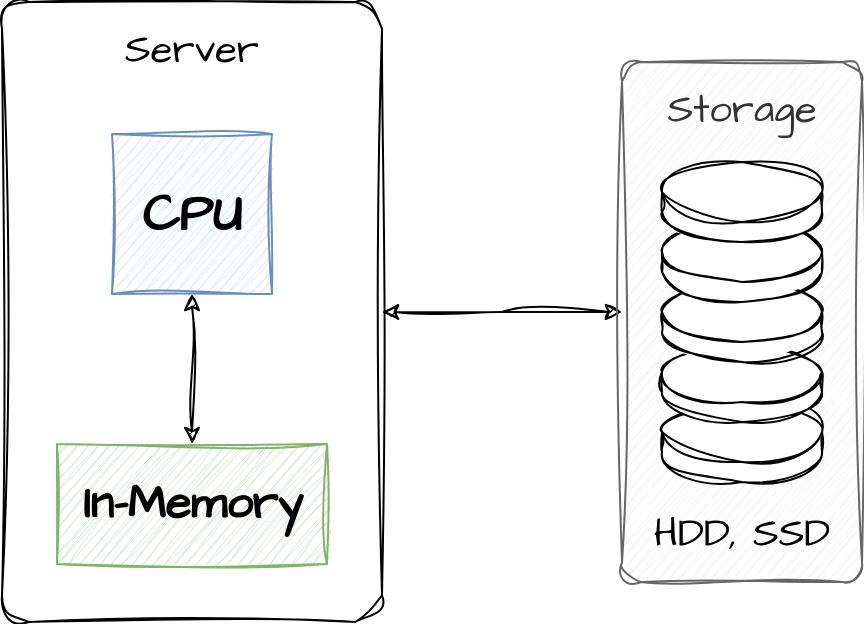 <mxfile version="21.3.7" type="device" pages="2">
  <diagram id="94qMvPIETv_ZWn0tC2q0" name="페이지-1">
    <mxGraphModel dx="1242" dy="878" grid="1" gridSize="10" guides="1" tooltips="1" connect="1" arrows="1" fold="1" page="1" pageScale="1" pageWidth="827" pageHeight="1169" math="0" shadow="0">
      <root>
        <mxCell id="0" />
        <mxCell id="1" parent="0" />
        <mxCell id="il516wzCFEfHDlfdebrS-6" style="edgeStyle=orthogonalEdgeStyle;rounded=0;sketch=1;hachureGap=4;jiggle=2;curveFitting=1;orthogonalLoop=1;jettySize=auto;html=1;exitX=1;exitY=0.5;exitDx=0;exitDy=0;entryX=0;entryY=0.5;entryDx=0;entryDy=0;entryPerimeter=0;fontFamily=Architects Daughter;fontSource=https%3A%2F%2Ffonts.googleapis.com%2Fcss%3Ffamily%3DArchitects%2BDaughter;fontSize=16;startArrow=classic;startFill=1;" parent="1" source="il516wzCFEfHDlfdebrS-1" edge="1">
          <mxGeometry relative="1" as="geometry">
            <mxPoint x="540" y="535" as="targetPoint" />
          </mxGeometry>
        </mxCell>
        <mxCell id="il516wzCFEfHDlfdebrS-1" value="Server" style="rounded=1;whiteSpace=wrap;html=1;sketch=1;hachureGap=4;jiggle=2;curveFitting=1;fontFamily=Architects Daughter;fontSource=https%3A%2F%2Ffonts.googleapis.com%2Fcss%3Ffamily%3DArchitects%2BDaughter;fontSize=20;arcSize=7;verticalAlign=top;spacingTop=5;" parent="1" vertex="1">
          <mxGeometry x="230" y="380" width="190" height="310" as="geometry" />
        </mxCell>
        <mxCell id="il516wzCFEfHDlfdebrS-7" style="edgeStyle=orthogonalEdgeStyle;rounded=0;sketch=1;hachureGap=4;jiggle=2;curveFitting=1;orthogonalLoop=1;jettySize=auto;html=1;exitX=0.5;exitY=1;exitDx=0;exitDy=0;entryX=0.5;entryY=0;entryDx=0;entryDy=0;fontFamily=Architects Daughter;fontSource=https%3A%2F%2Ffonts.googleapis.com%2Fcss%3Ffamily%3DArchitects%2BDaughter;fontSize=16;startArrow=classic;startFill=1;" parent="1" source="il516wzCFEfHDlfdebrS-3" target="il516wzCFEfHDlfdebrS-4" edge="1">
          <mxGeometry relative="1" as="geometry" />
        </mxCell>
        <mxCell id="il516wzCFEfHDlfdebrS-3" value="CPU" style="whiteSpace=wrap;html=1;aspect=fixed;sketch=1;hachureGap=4;jiggle=2;curveFitting=1;fontFamily=Architects Daughter;fontSource=https%3A%2F%2Ffonts.googleapis.com%2Fcss%3Ffamily%3DArchitects%2BDaughter;fontSize=26;fillColor=#dae8fc;strokeColor=#6c8ebf;fontStyle=1" parent="1" vertex="1">
          <mxGeometry x="285" y="446" width="80" height="80" as="geometry" />
        </mxCell>
        <mxCell id="il516wzCFEfHDlfdebrS-4" value="In-Memory" style="rounded=0;whiteSpace=wrap;html=1;sketch=1;hachureGap=4;jiggle=2;curveFitting=1;fontFamily=Architects Daughter;fontSource=https%3A%2F%2Ffonts.googleapis.com%2Fcss%3Ffamily%3DArchitects%2BDaughter;fontSize=23;fontStyle=1;fillColor=#d5e8d4;strokeColor=#82b366;" parent="1" vertex="1">
          <mxGeometry x="257.5" y="601" width="135" height="60" as="geometry" />
        </mxCell>
        <mxCell id="xiMJTRj4k28jHKi1XULa-13" value="" style="group" parent="1" vertex="1" connectable="0">
          <mxGeometry x="540" y="410" width="120" height="260" as="geometry" />
        </mxCell>
        <mxCell id="xiMJTRj4k28jHKi1XULa-2" value="Storage" style="rounded=1;whiteSpace=wrap;html=1;sketch=1;hachureGap=4;jiggle=2;curveFitting=1;fontFamily=Architects Daughter;fontSource=https%3A%2F%2Ffonts.googleapis.com%2Fcss%3Ffamily%3DArchitects%2BDaughter;fontSize=20;arcSize=8;verticalAlign=top;spacingTop=5;fillColor=#f5f5f5;fontColor=#333333;strokeColor=#666666;" parent="xiMJTRj4k28jHKi1XULa-13" vertex="1">
          <mxGeometry width="120" height="260" as="geometry" />
        </mxCell>
        <mxCell id="xiMJTRj4k28jHKi1XULa-7" value="" style="shape=cylinder3;whiteSpace=wrap;html=1;boundedLbl=1;backgroundOutline=1;size=15;sketch=1;hachureGap=4;jiggle=2;curveFitting=1;fontFamily=Architects Daughter;fontSource=https%3A%2F%2Ffonts.googleapis.com%2Fcss%3Ffamily%3DArchitects%2BDaughter;fontSize=20;" parent="xiMJTRj4k28jHKi1XULa-13" vertex="1">
          <mxGeometry x="20" y="170" width="80" height="40" as="geometry" />
        </mxCell>
        <mxCell id="xiMJTRj4k28jHKi1XULa-8" value="" style="shape=cylinder3;whiteSpace=wrap;html=1;boundedLbl=1;backgroundOutline=1;size=15;sketch=1;hachureGap=4;jiggle=2;curveFitting=1;fontFamily=Architects Daughter;fontSource=https%3A%2F%2Ffonts.googleapis.com%2Fcss%3Ffamily%3DArchitects%2BDaughter;fontSize=20;" parent="xiMJTRj4k28jHKi1XULa-13" vertex="1">
          <mxGeometry x="20" y="140" width="80" height="40" as="geometry" />
        </mxCell>
        <mxCell id="xiMJTRj4k28jHKi1XULa-9" value="" style="shape=cylinder3;whiteSpace=wrap;html=1;boundedLbl=1;backgroundOutline=1;size=15;sketch=1;hachureGap=4;jiggle=2;curveFitting=1;fontFamily=Architects Daughter;fontSource=https%3A%2F%2Ffonts.googleapis.com%2Fcss%3Ffamily%3DArchitects%2BDaughter;fontSize=20;" parent="xiMJTRj4k28jHKi1XULa-13" vertex="1">
          <mxGeometry x="20" y="110" width="80" height="40" as="geometry" />
        </mxCell>
        <mxCell id="xiMJTRj4k28jHKi1XULa-10" value="" style="shape=cylinder3;whiteSpace=wrap;html=1;boundedLbl=1;backgroundOutline=1;size=15;sketch=1;hachureGap=4;jiggle=2;curveFitting=1;fontFamily=Architects Daughter;fontSource=https%3A%2F%2Ffonts.googleapis.com%2Fcss%3Ffamily%3DArchitects%2BDaughter;fontSize=20;" parent="xiMJTRj4k28jHKi1XULa-13" vertex="1">
          <mxGeometry x="20" y="80" width="80" height="40" as="geometry" />
        </mxCell>
        <mxCell id="xiMJTRj4k28jHKi1XULa-11" value="" style="shape=cylinder3;whiteSpace=wrap;html=1;boundedLbl=1;backgroundOutline=1;size=15;sketch=1;hachureGap=4;jiggle=2;curveFitting=1;fontFamily=Architects Daughter;fontSource=https%3A%2F%2Ffonts.googleapis.com%2Fcss%3Ffamily%3DArchitects%2BDaughter;fontSize=20;" parent="xiMJTRj4k28jHKi1XULa-13" vertex="1">
          <mxGeometry x="20" y="50" width="80" height="40" as="geometry" />
        </mxCell>
        <mxCell id="xiMJTRj4k28jHKi1XULa-14" value="HDD, SSD" style="text;html=1;strokeColor=none;fillColor=none;align=center;verticalAlign=middle;whiteSpace=wrap;rounded=0;fontSize=20;fontFamily=Architects Daughter;" parent="xiMJTRj4k28jHKi1XULa-13" vertex="1">
          <mxGeometry x="5" y="220" width="110" height="30" as="geometry" />
        </mxCell>
      </root>
    </mxGraphModel>
  </diagram>
  <diagram id="WWLi0oVs-RdrcCXMZ7Aq" name="페이지-2">
    <mxGraphModel dx="1242" dy="878" grid="1" gridSize="10" guides="1" tooltips="1" connect="1" arrows="1" fold="1" page="1" pageScale="1" pageWidth="827" pageHeight="1169" math="0" shadow="0">
      <root>
        <mxCell id="0" />
        <mxCell id="1" parent="0" />
        <mxCell id="0wbKiwQwfCzU2WhoRWmJ-1" value="CPU" style="ellipse;whiteSpace=wrap;html=1;sketch=1;hachureGap=4;jiggle=2;curveFitting=1;fontFamily=Architects Daughter;fontSource=https%3A%2F%2Ffonts.googleapis.com%2Fcss%3Ffamily%3DArchitects%2BDaughter;fontSize=27;fillColor=#dae8fc;strokeColor=#6c8ebf;fontStyle=1" vertex="1" parent="1">
          <mxGeometry x="380" y="280" width="120" height="80" as="geometry" />
        </mxCell>
        <mxCell id="0wbKiwQwfCzU2WhoRWmJ-4" value="Memory DB" style="rounded=1;whiteSpace=wrap;html=1;sketch=1;hachureGap=4;jiggle=2;curveFitting=1;fontFamily=Architects Daughter;fontSource=https%3A%2F%2Ffonts.googleapis.com%2Fcss%3Ffamily%3DArchitects%2BDaughter;fontSize=20;fillColor=#fff2cc;strokeColor=#d6b656;fontStyle=1" vertex="1" parent="1">
          <mxGeometry x="264" y="440" width="150" height="80" as="geometry" />
        </mxCell>
        <mxCell id="0wbKiwQwfCzU2WhoRWmJ-5" value="Storage&lt;br&gt;DB" style="shape=cylinder3;whiteSpace=wrap;html=1;boundedLbl=1;backgroundOutline=1;size=15;sketch=1;hachureGap=4;jiggle=2;curveFitting=1;fontFamily=Architects Daughter;fontSource=https%3A%2F%2Ffonts.googleapis.com%2Fcss%3Ffamily%3DArchitects%2BDaughter;fontSize=20;fillColor=#f5f5f5;fontColor=#333333;strokeColor=#666666;fontStyle=1" vertex="1" parent="1">
          <mxGeometry x="520" y="420" width="90" height="120" as="geometry" />
        </mxCell>
        <mxCell id="0wbKiwQwfCzU2WhoRWmJ-6" value="" style="shape=flexArrow;endArrow=classic;startArrow=classic;html=1;rounded=0;sketch=1;hachureGap=4;jiggle=2;curveFitting=1;fontFamily=Architects Daughter;fontSource=https%3A%2F%2Ffonts.googleapis.com%2Fcss%3Ffamily%3DArchitects%2BDaughter;fontSize=16;entryX=0;entryY=1;entryDx=0;entryDy=0;exitX=0.5;exitY=0;exitDx=0;exitDy=0;" edge="1" parent="1" source="0wbKiwQwfCzU2WhoRWmJ-4" target="0wbKiwQwfCzU2WhoRWmJ-1">
          <mxGeometry width="100" height="100" relative="1" as="geometry">
            <mxPoint x="330" y="430" as="sourcePoint" />
            <mxPoint x="395" y="360" as="targetPoint" />
          </mxGeometry>
        </mxCell>
        <mxCell id="0wbKiwQwfCzU2WhoRWmJ-9" value="" style="shape=flexArrow;endArrow=classic;startArrow=classic;html=1;rounded=0;sketch=1;hachureGap=4;jiggle=2;curveFitting=1;fontFamily=Architects Daughter;fontSource=https%3A%2F%2Ffonts.googleapis.com%2Fcss%3Ffamily%3DArchitects%2BDaughter;fontSize=16;exitX=0.3;exitY=-0.025;exitDx=0;exitDy=0;exitPerimeter=0;entryX=1;entryY=1;entryDx=0;entryDy=0;" edge="1" parent="1" source="0wbKiwQwfCzU2WhoRWmJ-5" target="0wbKiwQwfCzU2WhoRWmJ-1">
          <mxGeometry width="100" height="100" relative="1" as="geometry">
            <mxPoint x="550" y="440" as="sourcePoint" />
            <mxPoint x="490" y="360" as="targetPoint" />
          </mxGeometry>
        </mxCell>
      </root>
    </mxGraphModel>
  </diagram>
</mxfile>
